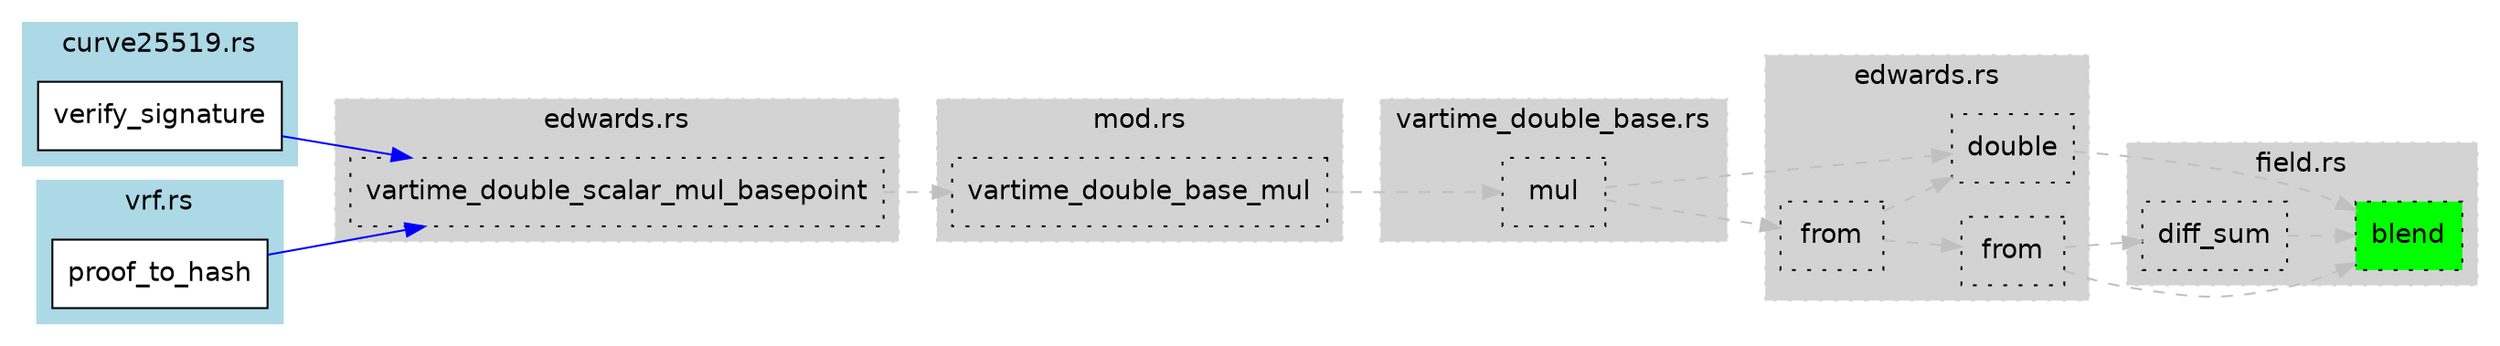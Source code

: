 digraph function_subgraph {
  rankdir=LR;
  node [shape=box, style=filled, fontname=Helvetica];
  edge [color=gray];

  subgraph cluster_0 {
    label = "mod.rs";
    style=filled;
    color=lightgrey;
    style="filled,dotted";
    fontname=Helvetica;
    "rust-analyzer cargo curve25519-dalek 4.1.3 backend/vartime_double_base_mul()." [label="vartime_double_base_mul", tooltip="pub fn vartime_double_base_mul(a: &Scalar, A: &EdwardsPoint, b: &Scalar) -> EdwardsPoint {     match get_selected_backend() {         #[cfg(curve25519_dalek_backend = ' simd' )]         BackendKind::A...", fillcolor=lightgray, style="filled,dotted"]
  }
  subgraph cluster_1 {
    label = "edwards.rs";
    style=filled;
    color=lightgrey;
    style="filled,dotted";
    fontname=Helvetica;
    "rust-analyzer cargo curve25519-dalek 4.1.3 backend/vector/avx2/edwards/impl#[ExtendedPoint]double()." [label="double", tooltip="    pub fn double(&self) -> ExtendedPoint {         // Want to compute (X1 Y1 Z1 X1+Y1).         // Not sure how to do this less expensively than computing         // (X1 Y1 Z1 T1) --(256bit shuffle)-...", fillcolor=lightgray, style="filled,dotted"]
    "rust-analyzer cargo curve25519-dalek 4.1.3 backend/vector/avx2/edwards/impl#[CachedPoint][`From<ExtendedPoint>`]from()." [label="from", tooltip="    fn from(P: ExtendedPoint) -> CachedPoint {         let mut x = P.0;          x = x.blend(x.diff_sum(), Lanes::AB);         // x = (Y2 - X2, Y2 + X2, Z2, T2) = (S2 S3 Z2 T2)          x = x * (12166...", fillcolor=lightgray, style="filled,dotted"]
    "rust-analyzer cargo curve25519-dalek 4.1.3 backend/vector/avx2/edwards/impl#[`NafLookupTable5<CachedPoint>`][`From<&crate::EdwardsPoint>`]from()." [label="from", tooltip="    fn from(point: &edwards::EdwardsPoint) -> Self {         let A = ExtendedPoint::from(*point);         let mut Ai = [CachedPoint::from(A); 8];         let A2 = A.double();         for i in 0..7 {  ...", fillcolor=lightgray, style="filled,dotted"]
  }
  subgraph cluster_2 {
    label = "field.rs";
    style=filled;
    color=lightgrey;
    style="filled,dotted";
    fontname=Helvetica;
    "rust-analyzer cargo curve25519-dalek 4.1.3 backend/vector/avx2/field/impl#[FieldElement2625x4]diff_sum()." [label="diff_sum", tooltip="    pub fn diff_sum(&self) -> FieldElement2625x4 {         // tmp1 = (B, A, D, C)         let tmp1 = self.shuffle(Shuffle::BADC);         // tmp2 = (-A, B, -C, D)         let tmp2 = self.blend(self.ne...", fillcolor=lightgray, style="filled,dotted"]
    "rust-analyzer cargo curve25519-dalek 4.1.3 backend/vector/avx2/field/impl#[FieldElement2625x4]blend()." [label="blend", tooltip="    pub fn blend(&self, other: FieldElement2625x4, control: Lanes) -> FieldElement2625x4 {         #[inline(always)]         fn blend_lanes(x: u32x8, y: u32x8, control: Lanes) -> u32x8 {             u...", fillcolor=green, style="filled,dotted"]
  }
  subgraph cluster_3 {
    label = "vartime_double_base.rs";
    style=filled;
    color=lightgrey;
    style="filled,dotted";
    fontname=Helvetica;
    "rust-analyzer cargo curve25519-dalek 4.1.3 backend/vector/scalar_mul/vartime_double_base/spec_avx2/mul()." [label="mul", tooltip="    pub fn mul(a: &Scalar, A: &EdwardsPoint, b: &Scalar) -> EdwardsPoint {         let a_naf = a.non_adjacent_form(5);          #[cfg(feature = ' precomputed-tables' )]         let b_naf = b.non_adjac...", fillcolor=lightgray, style="filled,dotted"]
  }
  subgraph cluster_4 {
    label = "edwards.rs";
    style=filled;
    color=lightgrey;
    style="filled,dotted";
    fontname=Helvetica;
    "rust-analyzer cargo curve25519-dalek 4.1.3 edwards/impl#[EdwardsPoint]vartime_double_scalar_mul_basepoint()." [label="vartime_double_scalar_mul_basepoint", tooltip="    pub fn vartime_double_scalar_mul_basepoint(         a: &Scalar,         A: &EdwardsPoint,         b: &Scalar,     ) -> EdwardsPoint {         crate::backend::vartime_double_base_mul(a, A, b)     }", fillcolor=lightgray, style="filled,dotted"]
  }
  subgraph cluster_5 {
    label = "curve25519.rs";
    style=filled;
    color=lightblue;
    fontname=Helvetica;
    "rust-analyzer cargo libsignal-core 0.1.0 curve/curve25519/impl#[PrivateKey]verify_signature()." [label="verify_signature", tooltip="    pub fn verify_signature(         their_public_key: &[u8; PUBLIC_KEY_LENGTH],         message: &[&[u8]],         signature: &[u8; SIGNATURE_LENGTH],     ) -> bool {         let mont_point = Montgom...", fillcolor=white, style="filled"]
  }
  subgraph cluster_6 {
    label = "vrf.rs";
    style=filled;
    color=lightblue;
    fontname=Helvetica;
    "rust-analyzer cargo libsignal-keytrans 0.0.1 vrf/impl#[PublicKey]proof_to_hash()." [label="proof_to_hash", tooltip="    pub fn proof_to_hash(&self, m: &[u8], proof: &[u8; 80]) -> Result<[u8; 32]> {         // Decode proof into its component parts: gamma, c, and s.         let gamma = CompressedEdwardsY(proof[..32]....", fillcolor=white, style="filled"]
  }

  "rust-analyzer cargo curve25519-dalek 4.1.3 backend/vector/avx2/edwards/impl#[ExtendedPoint]double()." -> "rust-analyzer cargo curve25519-dalek 4.1.3 backend/vector/avx2/field/impl#[FieldElement2625x4]blend()." [color=gray, style=dashed]
  "rust-analyzer cargo curve25519-dalek 4.1.3 backend/vector/avx2/edwards/impl#[CachedPoint][`From<ExtendedPoint>`]from()." -> "rust-analyzer cargo curve25519-dalek 4.1.3 backend/vector/avx2/field/impl#[FieldElement2625x4]blend()." [color=gray, style=dashed]
  "rust-analyzer cargo curve25519-dalek 4.1.3 backend/vector/avx2/edwards/impl#[CachedPoint][`From<ExtendedPoint>`]from()." -> "rust-analyzer cargo curve25519-dalek 4.1.3 backend/vector/avx2/field/impl#[FieldElement2625x4]diff_sum()." [color=gray, style=dashed]
  "rust-analyzer cargo curve25519-dalek 4.1.3 backend/vector/avx2/field/impl#[FieldElement2625x4]diff_sum()." -> "rust-analyzer cargo curve25519-dalek 4.1.3 backend/vector/avx2/field/impl#[FieldElement2625x4]blend()." [color=gray, style=dashed]
  "rust-analyzer cargo curve25519-dalek 4.1.3 backend/vector/avx2/edwards/impl#[`NafLookupTable5<CachedPoint>`][`From<&crate::EdwardsPoint>`]from()." -> "rust-analyzer cargo curve25519-dalek 4.1.3 backend/vector/avx2/edwards/impl#[ExtendedPoint]double()." [color=gray, style=dashed]
  "rust-analyzer cargo curve25519-dalek 4.1.3 backend/vector/avx2/edwards/impl#[`NafLookupTable5<CachedPoint>`][`From<&crate::EdwardsPoint>`]from()." -> "rust-analyzer cargo curve25519-dalek 4.1.3 backend/vector/avx2/edwards/impl#[CachedPoint][`From<ExtendedPoint>`]from()." [color=gray, style=dashed]
  "rust-analyzer cargo curve25519-dalek 4.1.3 backend/vector/scalar_mul/vartime_double_base/spec_avx2/mul()." -> "rust-analyzer cargo curve25519-dalek 4.1.3 backend/vector/avx2/edwards/impl#[`NafLookupTable5<CachedPoint>`][`From<&crate::EdwardsPoint>`]from()." [color=gray, style=dashed]
  "rust-analyzer cargo curve25519-dalek 4.1.3 backend/vector/scalar_mul/vartime_double_base/spec_avx2/mul()." -> "rust-analyzer cargo curve25519-dalek 4.1.3 backend/vector/avx2/edwards/impl#[ExtendedPoint]double()." [color=gray, style=dashed]
  "rust-analyzer cargo curve25519-dalek 4.1.3 backend/vartime_double_base_mul()." -> "rust-analyzer cargo curve25519-dalek 4.1.3 backend/vector/scalar_mul/vartime_double_base/spec_avx2/mul()." [color=gray, style=dashed]
  "rust-analyzer cargo curve25519-dalek 4.1.3 edwards/impl#[EdwardsPoint]vartime_double_scalar_mul_basepoint()." -> "rust-analyzer cargo curve25519-dalek 4.1.3 backend/vartime_double_base_mul()." [color=gray, style=dashed]
  "rust-analyzer cargo libsignal-keytrans 0.0.1 vrf/impl#[PublicKey]proof_to_hash()." -> "rust-analyzer cargo curve25519-dalek 4.1.3 edwards/impl#[EdwardsPoint]vartime_double_scalar_mul_basepoint()." [color=blue]
  "rust-analyzer cargo libsignal-core 0.1.0 curve/curve25519/impl#[PrivateKey]verify_signature()." -> "rust-analyzer cargo curve25519-dalek 4.1.3 edwards/impl#[EdwardsPoint]vartime_double_scalar_mul_basepoint()." [color=blue]
}
